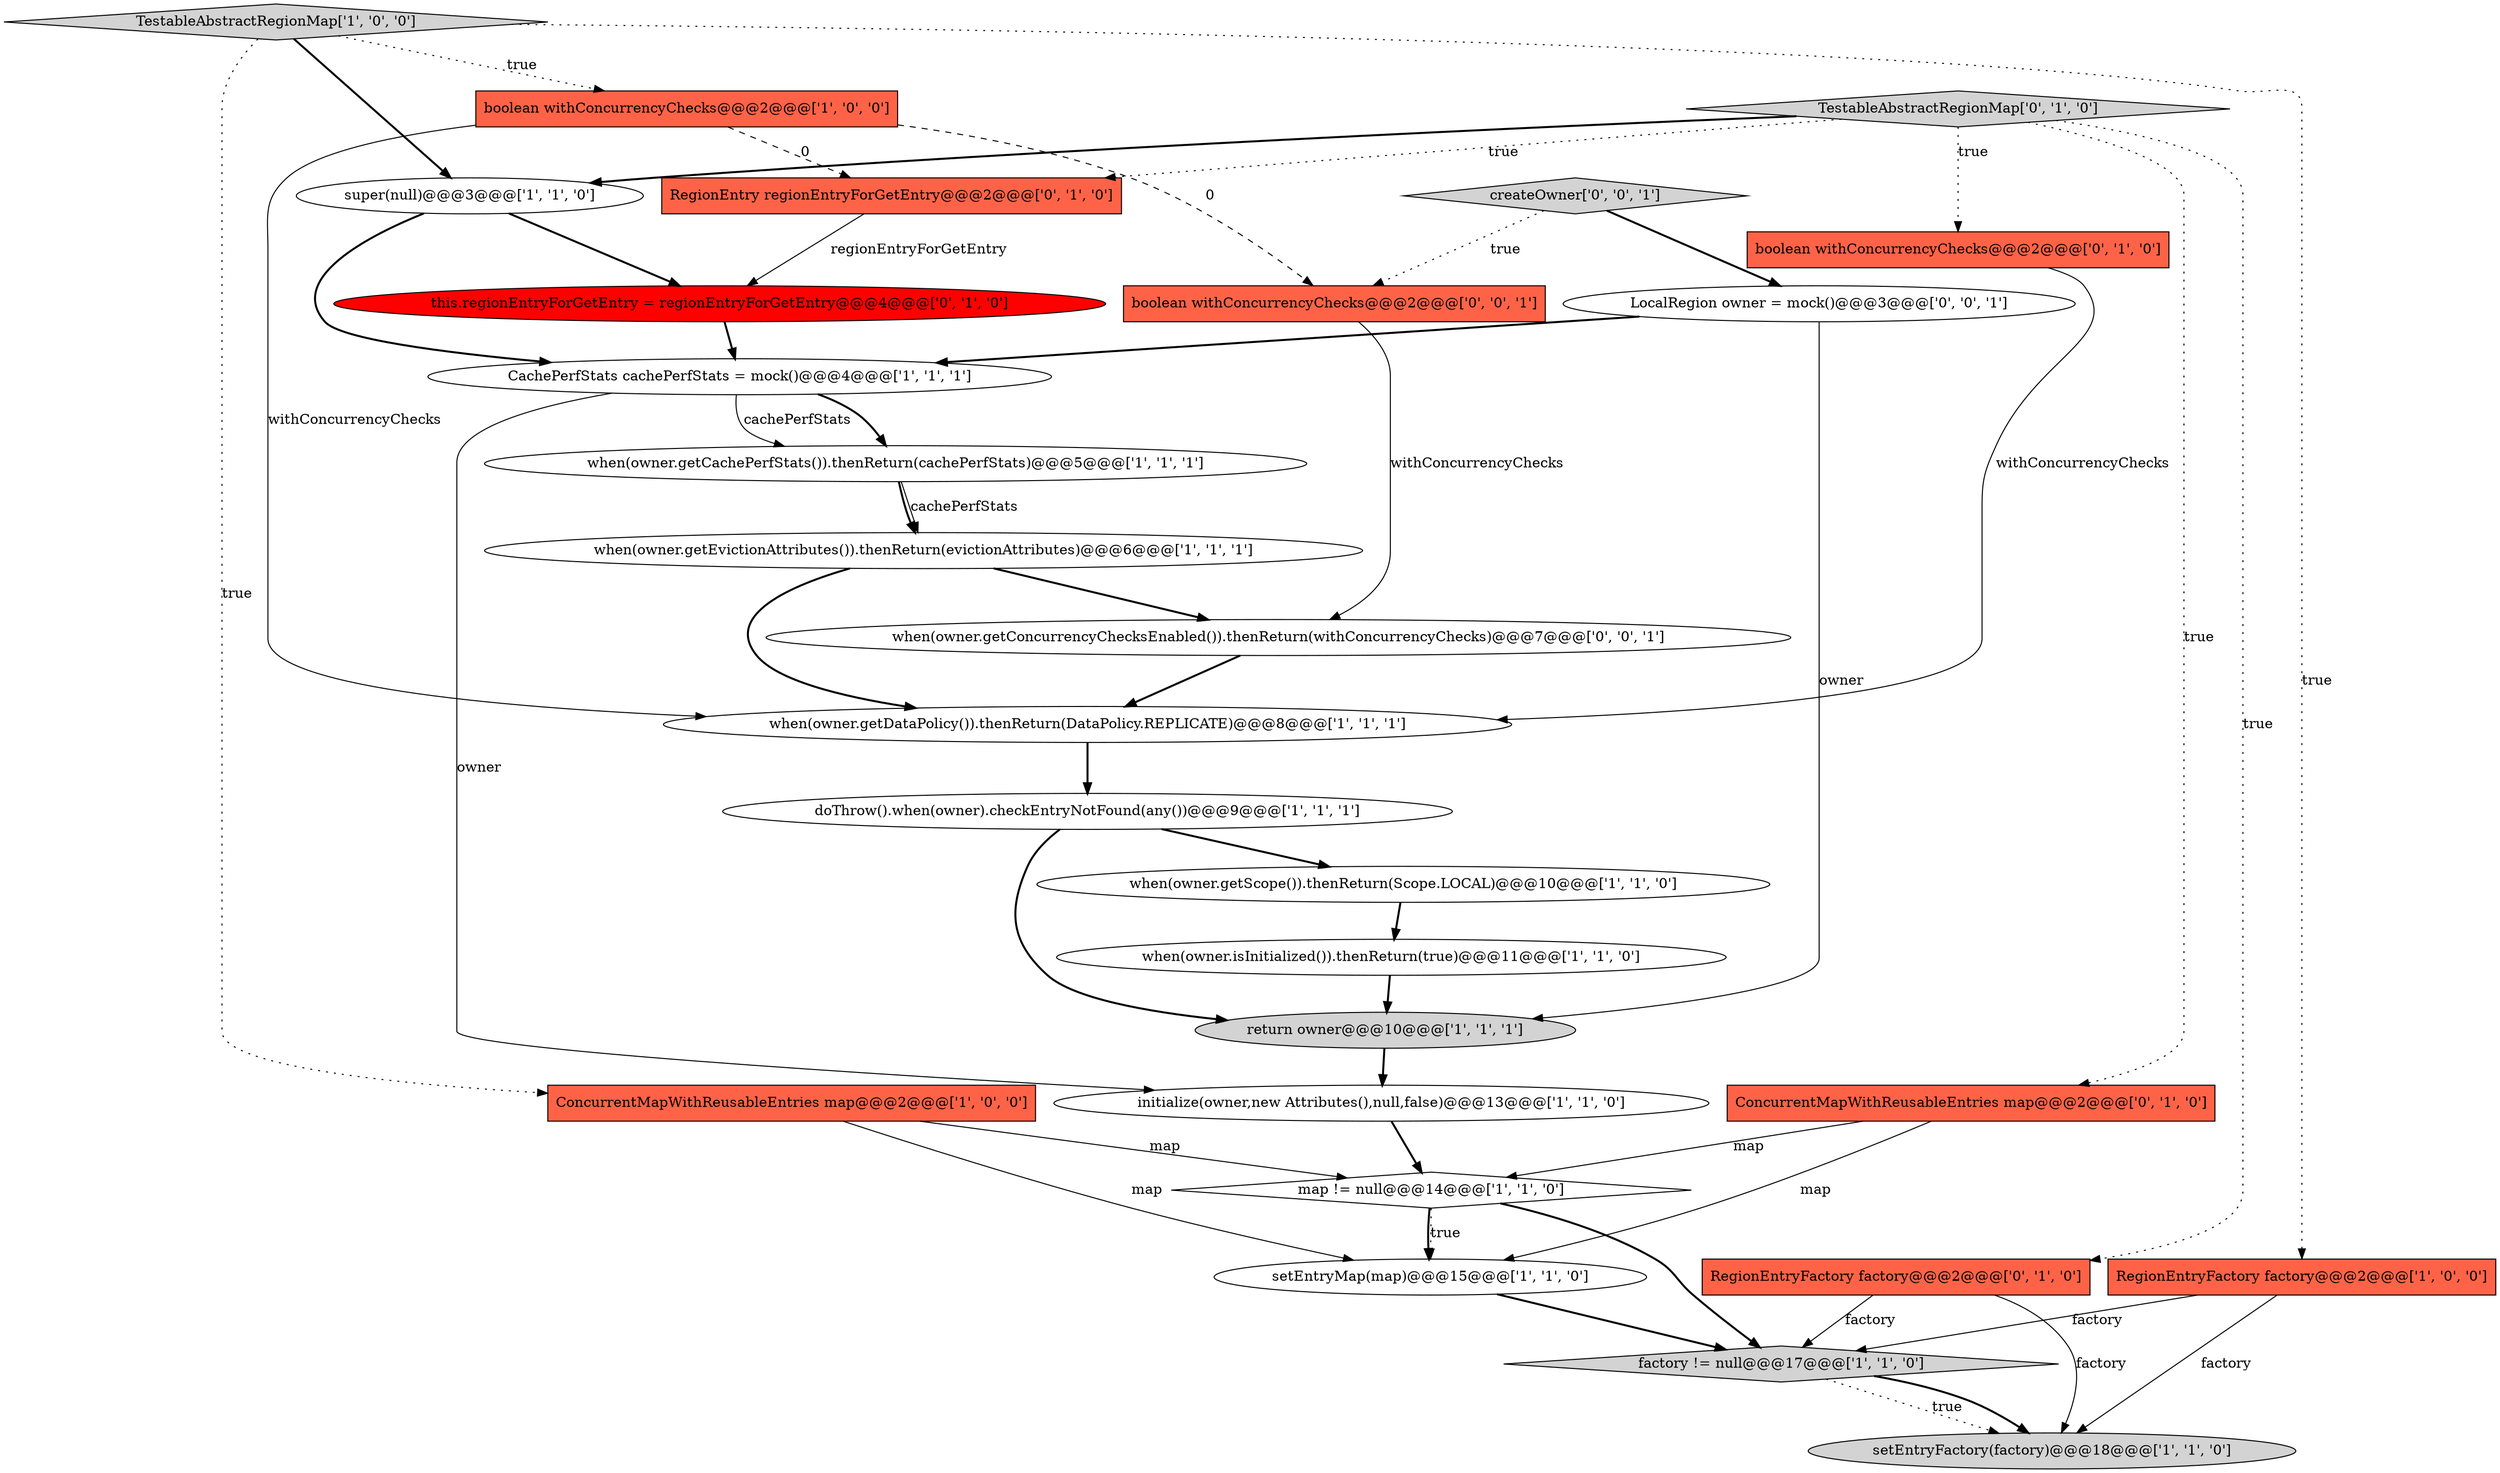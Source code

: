 digraph {
0 [style = filled, label = "initialize(owner,new Attributes(),null,false)@@@13@@@['1', '1', '0']", fillcolor = white, shape = ellipse image = "AAA0AAABBB1BBB"];
27 [style = filled, label = "createOwner['0', '0', '1']", fillcolor = lightgray, shape = diamond image = "AAA0AAABBB3BBB"];
25 [style = filled, label = "when(owner.getConcurrencyChecksEnabled()).thenReturn(withConcurrencyChecks)@@@7@@@['0', '0', '1']", fillcolor = white, shape = ellipse image = "AAA0AAABBB3BBB"];
12 [style = filled, label = "ConcurrentMapWithReusableEntries map@@@2@@@['1', '0', '0']", fillcolor = tomato, shape = box image = "AAA0AAABBB1BBB"];
1 [style = filled, label = "doThrow().when(owner).checkEntryNotFound(any())@@@9@@@['1', '1', '1']", fillcolor = white, shape = ellipse image = "AAA0AAABBB1BBB"];
22 [style = filled, label = "boolean withConcurrencyChecks@@@2@@@['0', '1', '0']", fillcolor = tomato, shape = box image = "AAA0AAABBB2BBB"];
4 [style = filled, label = "factory != null@@@17@@@['1', '1', '0']", fillcolor = lightgray, shape = diamond image = "AAA0AAABBB1BBB"];
7 [style = filled, label = "CachePerfStats cachePerfStats = mock()@@@4@@@['1', '1', '1']", fillcolor = white, shape = ellipse image = "AAA0AAABBB1BBB"];
2 [style = filled, label = "return owner@@@10@@@['1', '1', '1']", fillcolor = lightgray, shape = ellipse image = "AAA0AAABBB1BBB"];
11 [style = filled, label = "when(owner.getDataPolicy()).thenReturn(DataPolicy.REPLICATE)@@@8@@@['1', '1', '1']", fillcolor = white, shape = ellipse image = "AAA0AAABBB1BBB"];
8 [style = filled, label = "setEntryFactory(factory)@@@18@@@['1', '1', '0']", fillcolor = lightgray, shape = ellipse image = "AAA0AAABBB1BBB"];
10 [style = filled, label = "when(owner.getCachePerfStats()).thenReturn(cachePerfStats)@@@5@@@['1', '1', '1']", fillcolor = white, shape = ellipse image = "AAA0AAABBB1BBB"];
9 [style = filled, label = "when(owner.isInitialized()).thenReturn(true)@@@11@@@['1', '1', '0']", fillcolor = white, shape = ellipse image = "AAA0AAABBB1BBB"];
20 [style = filled, label = "ConcurrentMapWithReusableEntries map@@@2@@@['0', '1', '0']", fillcolor = tomato, shape = box image = "AAA0AAABBB2BBB"];
24 [style = filled, label = "LocalRegion owner = mock()@@@3@@@['0', '0', '1']", fillcolor = white, shape = ellipse image = "AAA0AAABBB3BBB"];
21 [style = filled, label = "RegionEntryFactory factory@@@2@@@['0', '1', '0']", fillcolor = tomato, shape = box image = "AAA0AAABBB2BBB"];
15 [style = filled, label = "when(owner.getScope()).thenReturn(Scope.LOCAL)@@@10@@@['1', '1', '0']", fillcolor = white, shape = ellipse image = "AAA0AAABBB1BBB"];
16 [style = filled, label = "TestableAbstractRegionMap['1', '0', '0']", fillcolor = lightgray, shape = diamond image = "AAA0AAABBB1BBB"];
13 [style = filled, label = "boolean withConcurrencyChecks@@@2@@@['1', '0', '0']", fillcolor = tomato, shape = box image = "AAA1AAABBB1BBB"];
19 [style = filled, label = "this.regionEntryForGetEntry = regionEntryForGetEntry@@@4@@@['0', '1', '0']", fillcolor = red, shape = ellipse image = "AAA1AAABBB2BBB"];
18 [style = filled, label = "TestableAbstractRegionMap['0', '1', '0']", fillcolor = lightgray, shape = diamond image = "AAA0AAABBB2BBB"];
5 [style = filled, label = "RegionEntryFactory factory@@@2@@@['1', '0', '0']", fillcolor = tomato, shape = box image = "AAA0AAABBB1BBB"];
3 [style = filled, label = "setEntryMap(map)@@@15@@@['1', '1', '0']", fillcolor = white, shape = ellipse image = "AAA0AAABBB1BBB"];
26 [style = filled, label = "boolean withConcurrencyChecks@@@2@@@['0', '0', '1']", fillcolor = tomato, shape = box image = "AAA0AAABBB3BBB"];
6 [style = filled, label = "super(null)@@@3@@@['1', '1', '0']", fillcolor = white, shape = ellipse image = "AAA0AAABBB1BBB"];
14 [style = filled, label = "map != null@@@14@@@['1', '1', '0']", fillcolor = white, shape = diamond image = "AAA0AAABBB1BBB"];
17 [style = filled, label = "when(owner.getEvictionAttributes()).thenReturn(evictionAttributes)@@@6@@@['1', '1', '1']", fillcolor = white, shape = ellipse image = "AAA0AAABBB1BBB"];
23 [style = filled, label = "RegionEntry regionEntryForGetEntry@@@2@@@['0', '1', '0']", fillcolor = tomato, shape = box image = "AAA1AAABBB2BBB"];
14->3 [style = bold, label=""];
17->25 [style = bold, label=""];
16->12 [style = dotted, label="true"];
13->11 [style = solid, label="withConcurrencyChecks"];
24->2 [style = solid, label="owner"];
16->13 [style = dotted, label="true"];
7->10 [style = bold, label=""];
11->1 [style = bold, label=""];
10->17 [style = solid, label="cachePerfStats"];
9->2 [style = bold, label=""];
27->26 [style = dotted, label="true"];
1->15 [style = bold, label=""];
16->6 [style = bold, label=""];
23->19 [style = solid, label="regionEntryForGetEntry"];
5->8 [style = solid, label="factory"];
18->21 [style = dotted, label="true"];
20->14 [style = solid, label="map"];
4->8 [style = dotted, label="true"];
21->4 [style = solid, label="factory"];
10->17 [style = bold, label=""];
6->19 [style = bold, label=""];
18->20 [style = dotted, label="true"];
5->4 [style = solid, label="factory"];
20->3 [style = solid, label="map"];
18->23 [style = dotted, label="true"];
22->11 [style = solid, label="withConcurrencyChecks"];
13->23 [style = dashed, label="0"];
3->4 [style = bold, label=""];
13->26 [style = dashed, label="0"];
21->8 [style = solid, label="factory"];
7->10 [style = solid, label="cachePerfStats"];
2->0 [style = bold, label=""];
7->0 [style = solid, label="owner"];
0->14 [style = bold, label=""];
18->6 [style = bold, label=""];
15->9 [style = bold, label=""];
25->11 [style = bold, label=""];
12->14 [style = solid, label="map"];
16->5 [style = dotted, label="true"];
12->3 [style = solid, label="map"];
14->3 [style = dotted, label="true"];
4->8 [style = bold, label=""];
27->24 [style = bold, label=""];
1->2 [style = bold, label=""];
26->25 [style = solid, label="withConcurrencyChecks"];
6->7 [style = bold, label=""];
24->7 [style = bold, label=""];
19->7 [style = bold, label=""];
14->4 [style = bold, label=""];
17->11 [style = bold, label=""];
18->22 [style = dotted, label="true"];
}
